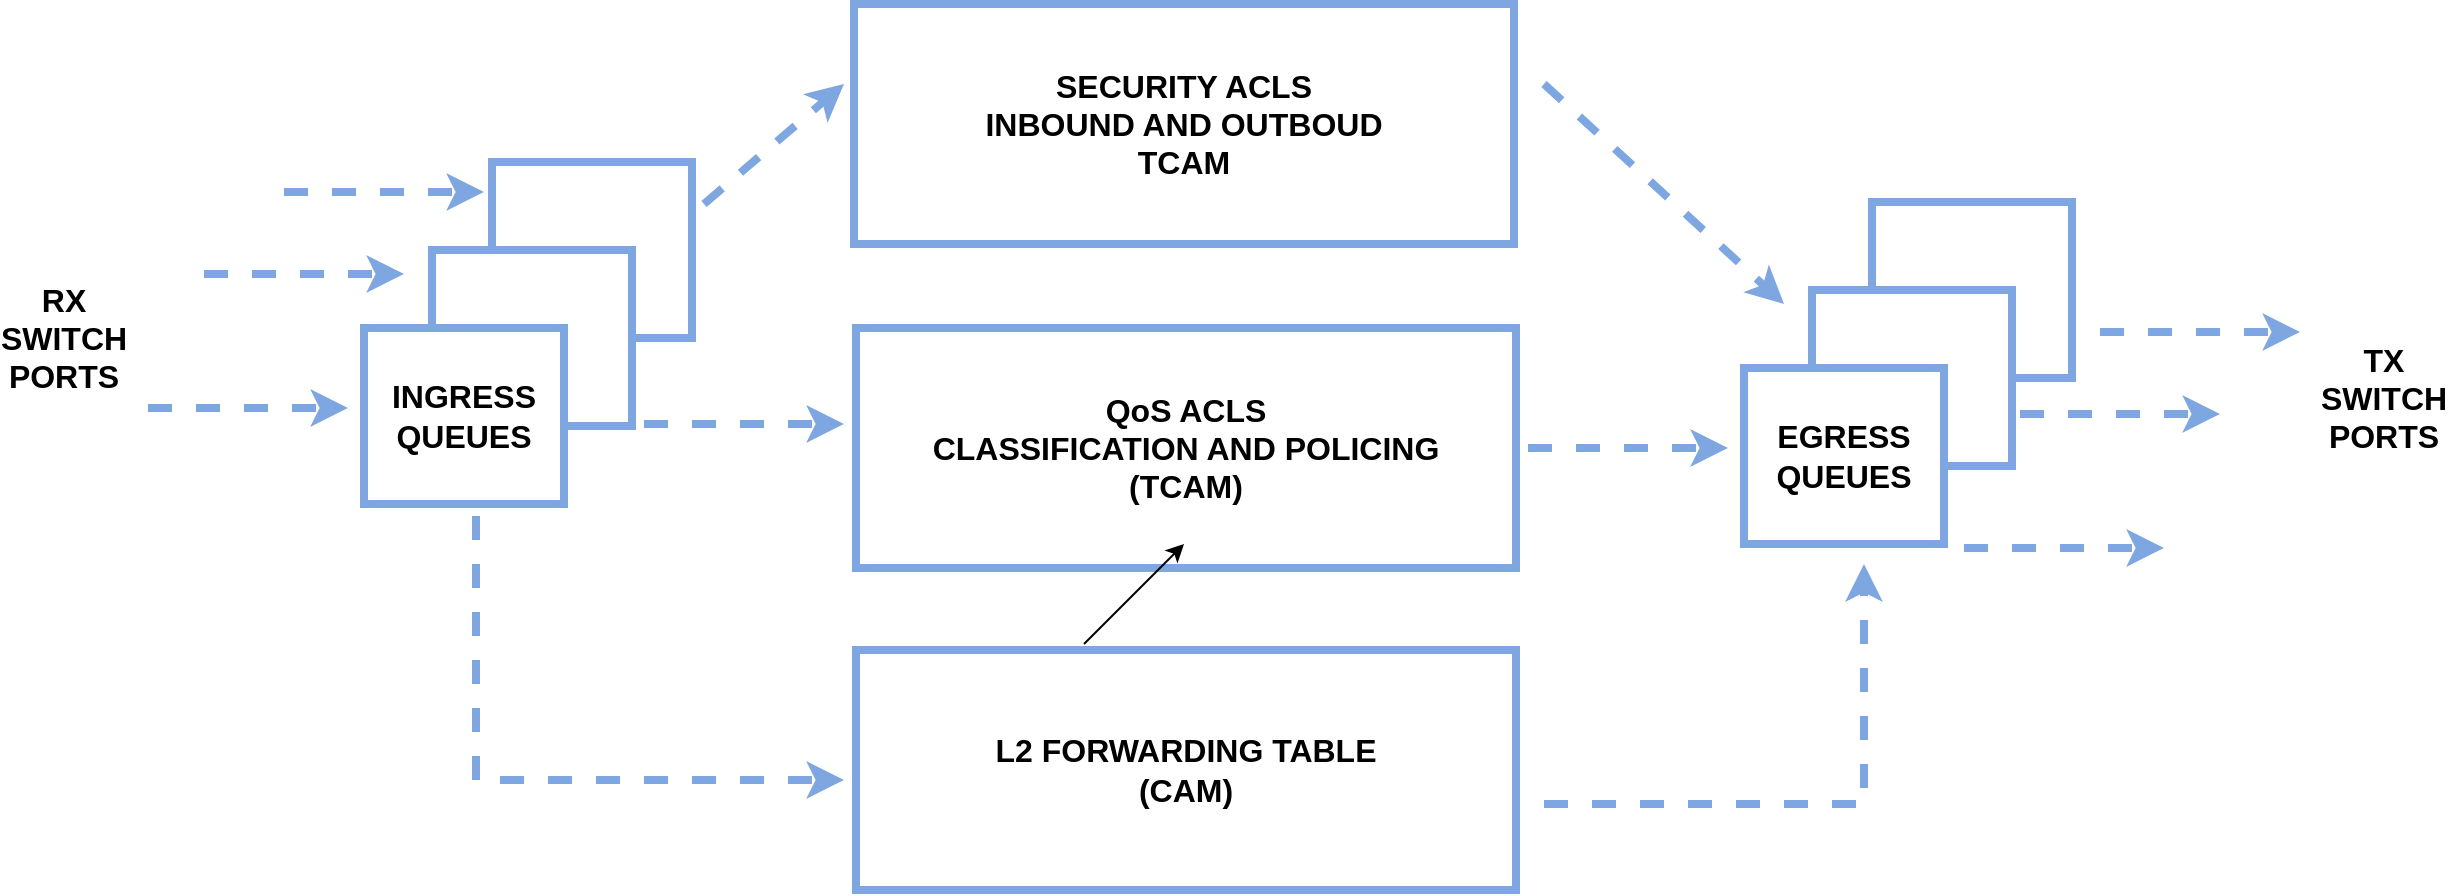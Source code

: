 <mxfile version="22.1.16" type="device">
  <diagram name="Página-1" id="cTQg8CfVpZIRvhcbB6Gg">
    <mxGraphModel dx="2021" dy="716" grid="1" gridSize="10" guides="1" tooltips="1" connect="1" arrows="1" fold="1" page="1" pageScale="1" pageWidth="827" pageHeight="1169" math="0" shadow="0">
      <root>
        <mxCell id="0" />
        <mxCell id="1" parent="0" />
        <mxCell id="lKmiFkmc8dkFFEs9oPCB-9" value="" style="rounded=0;whiteSpace=wrap;html=1;strokeWidth=4;fontSize=16;fontStyle=1;strokeColor=#7EA6E0;" vertex="1" parent="1">
          <mxGeometry x="64" y="159" width="100" height="88" as="geometry" />
        </mxCell>
        <mxCell id="lKmiFkmc8dkFFEs9oPCB-7" value="" style="rounded=0;whiteSpace=wrap;html=1;strokeWidth=4;fontSize=16;fontStyle=1;strokeColor=#7EA6E0;" vertex="1" parent="1">
          <mxGeometry x="34" y="203" width="100" height="88" as="geometry" />
        </mxCell>
        <mxCell id="lKmiFkmc8dkFFEs9oPCB-1" value="&lt;div style=&quot;font-size: 16px;&quot;&gt;SECURITY ACLS &lt;br style=&quot;font-size: 16px;&quot;&gt;&lt;/div&gt;&lt;div style=&quot;font-size: 16px;&quot;&gt;INBOUND AND OUTBOUD&lt;/div&gt;&lt;div style=&quot;font-size: 16px;&quot;&gt;TCAM&lt;br style=&quot;font-size: 16px;&quot;&gt;&lt;/div&gt;" style="rounded=0;whiteSpace=wrap;html=1;strokeWidth=4;fontSize=16;fontStyle=1;strokeColor=#7EA6E0;" vertex="1" parent="1">
          <mxGeometry x="245" y="80" width="330" height="120" as="geometry" />
        </mxCell>
        <mxCell id="lKmiFkmc8dkFFEs9oPCB-4" value="&lt;div&gt;QoS ACLS&lt;/div&gt;&lt;div&gt;CLASSIFICATION AND POLICING&lt;/div&gt;&lt;div&gt;(TCAM)&lt;br&gt;&lt;/div&gt;" style="rounded=0;whiteSpace=wrap;html=1;strokeWidth=4;fontSize=16;fontStyle=1;strokeColor=#7EA6E0;" vertex="1" parent="1">
          <mxGeometry x="246" y="242" width="330" height="120" as="geometry" />
        </mxCell>
        <mxCell id="lKmiFkmc8dkFFEs9oPCB-5" value="&lt;div&gt;L2 FORWARDING TABLE&lt;/div&gt;&lt;div&gt;(CAM)&lt;br&gt;&lt;/div&gt;" style="rounded=0;whiteSpace=wrap;html=1;strokeWidth=4;fontSize=16;fontStyle=1;strokeColor=#7EA6E0;" vertex="1" parent="1">
          <mxGeometry x="246" y="403" width="330" height="120" as="geometry" />
        </mxCell>
        <mxCell id="lKmiFkmc8dkFFEs9oPCB-6" value="&lt;div&gt;INGRESS &lt;br&gt;&lt;/div&gt;&lt;div&gt;QUEUES&lt;br&gt;&lt;/div&gt;" style="rounded=0;whiteSpace=wrap;html=1;strokeWidth=4;fontSize=16;fontStyle=1;strokeColor=#7EA6E0;" vertex="1" parent="1">
          <mxGeometry y="242" width="100" height="88" as="geometry" />
        </mxCell>
        <mxCell id="lKmiFkmc8dkFFEs9oPCB-10" value="" style="endArrow=classic;html=1;rounded=0;strokeWidth=4;strokeColor=#7EA6E0;dashed=1;" edge="1" parent="1">
          <mxGeometry width="50" height="50" relative="1" as="geometry">
            <mxPoint x="170" y="180" as="sourcePoint" />
            <mxPoint x="240" y="120" as="targetPoint" />
          </mxGeometry>
        </mxCell>
        <mxCell id="lKmiFkmc8dkFFEs9oPCB-11" value="" style="endArrow=classic;html=1;rounded=0;strokeWidth=4;strokeColor=#7EA6E0;dashed=1;" edge="1" parent="1">
          <mxGeometry width="50" height="50" relative="1" as="geometry">
            <mxPoint x="140" y="290" as="sourcePoint" />
            <mxPoint x="240" y="290" as="targetPoint" />
          </mxGeometry>
        </mxCell>
        <mxCell id="lKmiFkmc8dkFFEs9oPCB-12" value="" style="endArrow=classic;html=1;rounded=0;strokeWidth=4;strokeColor=#7EA6E0;dashed=1;" edge="1" parent="1">
          <mxGeometry width="50" height="50" relative="1" as="geometry">
            <mxPoint x="56" y="336" as="sourcePoint" />
            <mxPoint x="240" y="468" as="targetPoint" />
            <Array as="points">
              <mxPoint x="56" y="468" />
            </Array>
          </mxGeometry>
        </mxCell>
        <mxCell id="lKmiFkmc8dkFFEs9oPCB-13" value="" style="endArrow=classic;html=1;rounded=0;strokeWidth=4;strokeColor=#7EA6E0;dashed=1;" edge="1" parent="1">
          <mxGeometry width="50" height="50" relative="1" as="geometry">
            <mxPoint x="-108" y="282" as="sourcePoint" />
            <mxPoint x="-8" y="282" as="targetPoint" />
          </mxGeometry>
        </mxCell>
        <mxCell id="lKmiFkmc8dkFFEs9oPCB-14" value="" style="endArrow=classic;html=1;rounded=0;strokeWidth=4;strokeColor=#7EA6E0;dashed=1;" edge="1" parent="1">
          <mxGeometry width="50" height="50" relative="1" as="geometry">
            <mxPoint x="-80" y="215" as="sourcePoint" />
            <mxPoint x="20" y="215" as="targetPoint" />
          </mxGeometry>
        </mxCell>
        <mxCell id="lKmiFkmc8dkFFEs9oPCB-15" value="" style="endArrow=classic;html=1;rounded=0;strokeWidth=4;strokeColor=#7EA6E0;dashed=1;" edge="1" parent="1">
          <mxGeometry width="50" height="50" relative="1" as="geometry">
            <mxPoint x="-40" y="174" as="sourcePoint" />
            <mxPoint x="60" y="174" as="targetPoint" />
          </mxGeometry>
        </mxCell>
        <mxCell id="lKmiFkmc8dkFFEs9oPCB-16" value="" style="rounded=0;whiteSpace=wrap;html=1;strokeWidth=4;fontSize=16;fontStyle=1;strokeColor=#7EA6E0;" vertex="1" parent="1">
          <mxGeometry x="754" y="179" width="100" height="88" as="geometry" />
        </mxCell>
        <mxCell id="lKmiFkmc8dkFFEs9oPCB-17" value="" style="rounded=0;whiteSpace=wrap;html=1;strokeWidth=4;fontSize=16;fontStyle=1;strokeColor=#7EA6E0;" vertex="1" parent="1">
          <mxGeometry x="724" y="223" width="100" height="88" as="geometry" />
        </mxCell>
        <mxCell id="lKmiFkmc8dkFFEs9oPCB-18" value="&lt;div&gt;EGRESS &lt;br&gt;&lt;/div&gt;&lt;div&gt;QUEUES&lt;br&gt;&lt;/div&gt;" style="rounded=0;whiteSpace=wrap;html=1;strokeWidth=4;fontSize=16;fontStyle=1;strokeColor=#7EA6E0;" vertex="1" parent="1">
          <mxGeometry x="690" y="262" width="100" height="88" as="geometry" />
        </mxCell>
        <mxCell id="lKmiFkmc8dkFFEs9oPCB-19" value="" style="endArrow=classic;html=1;rounded=0;strokeWidth=4;strokeColor=#7EA6E0;dashed=1;" edge="1" parent="1">
          <mxGeometry width="50" height="50" relative="1" as="geometry">
            <mxPoint x="582" y="302" as="sourcePoint" />
            <mxPoint x="682" y="302" as="targetPoint" />
          </mxGeometry>
        </mxCell>
        <mxCell id="lKmiFkmc8dkFFEs9oPCB-20" value="" style="endArrow=classic;html=1;rounded=0;strokeWidth=4;strokeColor=#7EA6E0;dashed=1;" edge="1" parent="1">
          <mxGeometry width="50" height="50" relative="1" as="geometry">
            <mxPoint x="590" y="120" as="sourcePoint" />
            <mxPoint x="710" y="230" as="targetPoint" />
          </mxGeometry>
        </mxCell>
        <mxCell id="lKmiFkmc8dkFFEs9oPCB-21" value="" style="endArrow=classic;html=1;rounded=0;strokeWidth=4;strokeColor=#7EA6E0;dashed=1;" edge="1" parent="1">
          <mxGeometry width="50" height="50" relative="1" as="geometry">
            <mxPoint x="800" y="352" as="sourcePoint" />
            <mxPoint x="900" y="352" as="targetPoint" />
          </mxGeometry>
        </mxCell>
        <mxCell id="lKmiFkmc8dkFFEs9oPCB-22" value="" style="endArrow=classic;html=1;rounded=0;strokeWidth=4;strokeColor=#7EA6E0;dashed=1;" edge="1" parent="1">
          <mxGeometry width="50" height="50" relative="1" as="geometry">
            <mxPoint x="828" y="285" as="sourcePoint" />
            <mxPoint x="928" y="285" as="targetPoint" />
          </mxGeometry>
        </mxCell>
        <mxCell id="lKmiFkmc8dkFFEs9oPCB-23" value="" style="endArrow=classic;html=1;rounded=0;strokeWidth=4;strokeColor=#7EA6E0;dashed=1;" edge="1" parent="1">
          <mxGeometry width="50" height="50" relative="1" as="geometry">
            <mxPoint x="868" y="244" as="sourcePoint" />
            <mxPoint x="968" y="244" as="targetPoint" />
          </mxGeometry>
        </mxCell>
        <mxCell id="lKmiFkmc8dkFFEs9oPCB-24" value="" style="endArrow=classic;html=1;rounded=0;strokeWidth=4;strokeColor=#7EA6E0;dashed=1;" edge="1" parent="1">
          <mxGeometry width="50" height="50" relative="1" as="geometry">
            <mxPoint x="590" y="480" as="sourcePoint" />
            <mxPoint x="750" y="360" as="targetPoint" />
            <Array as="points">
              <mxPoint x="750" y="480" />
            </Array>
          </mxGeometry>
        </mxCell>
        <mxCell id="lKmiFkmc8dkFFEs9oPCB-25" value="&lt;div&gt;RX&lt;/div&gt;&lt;div&gt;SWITCH&lt;/div&gt;&lt;div&gt;PORTS&lt;br&gt;&lt;/div&gt;" style="text;html=1;strokeColor=none;fillColor=none;align=center;verticalAlign=middle;whiteSpace=wrap;rounded=0;fontSize=16;fontStyle=1" vertex="1" parent="1">
          <mxGeometry x="-180" y="232" width="60" height="30" as="geometry" />
        </mxCell>
        <mxCell id="lKmiFkmc8dkFFEs9oPCB-26" value="" style="endArrow=classic;html=1;rounded=0;" edge="1" parent="1">
          <mxGeometry width="50" height="50" relative="1" as="geometry">
            <mxPoint x="360" y="400" as="sourcePoint" />
            <mxPoint x="410" y="350" as="targetPoint" />
          </mxGeometry>
        </mxCell>
        <mxCell id="lKmiFkmc8dkFFEs9oPCB-27" value="&lt;div&gt;TX&lt;/div&gt;&lt;div&gt;SWITCH&lt;/div&gt;&lt;div&gt;PORTS&lt;br&gt;&lt;/div&gt;" style="text;html=1;strokeColor=none;fillColor=none;align=center;verticalAlign=middle;whiteSpace=wrap;rounded=0;fontSize=16;fontStyle=1" vertex="1" parent="1">
          <mxGeometry x="980" y="262" width="60" height="30" as="geometry" />
        </mxCell>
      </root>
    </mxGraphModel>
  </diagram>
</mxfile>
